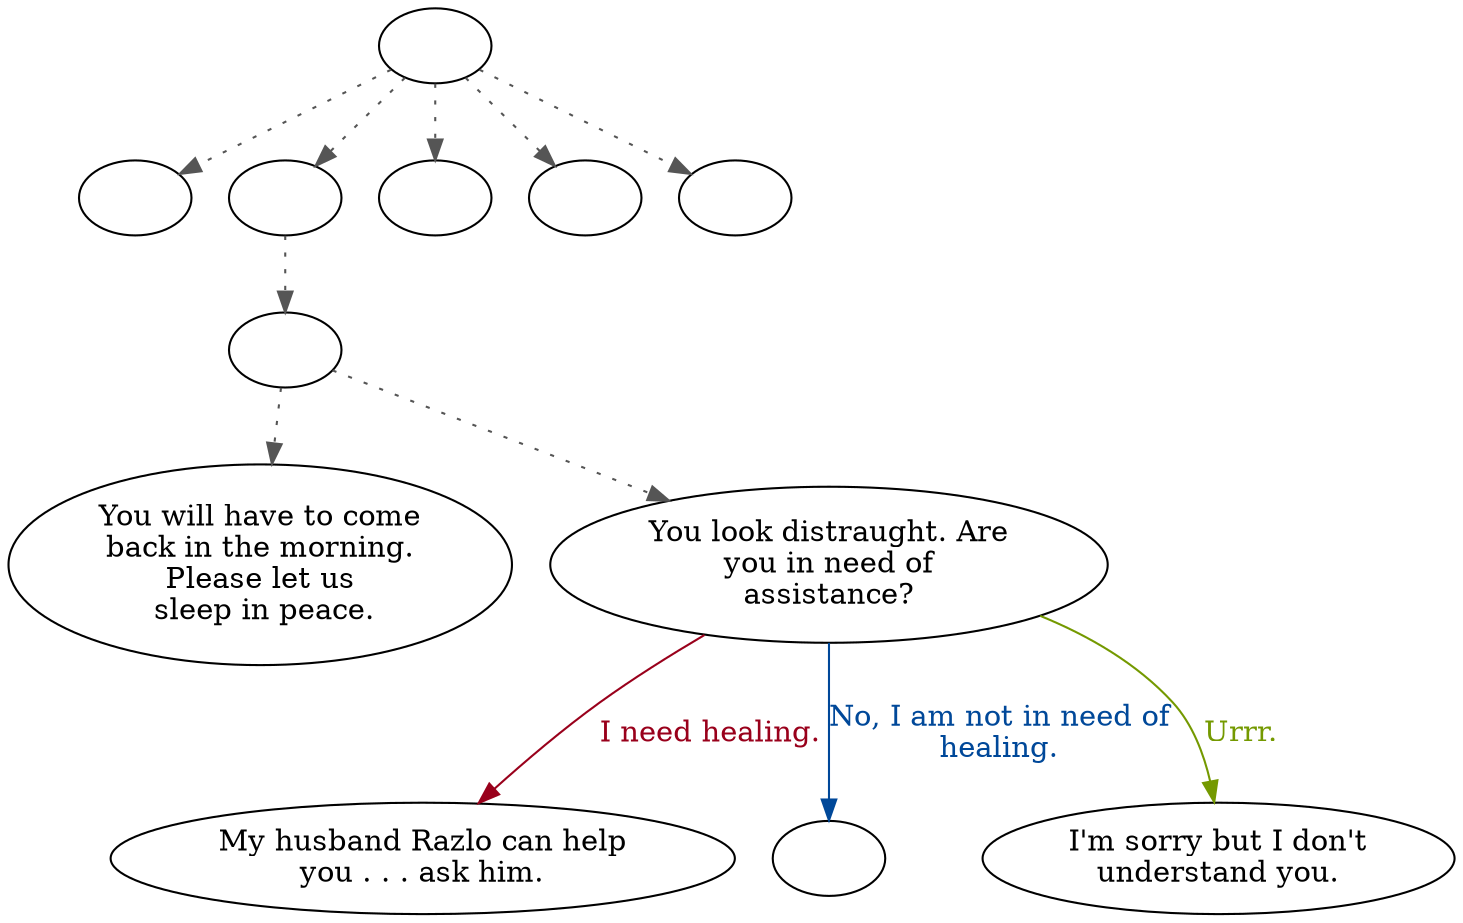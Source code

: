 digraph WIFE {
  "start" [style=filled       fillcolor="#FFFFFF"       color="#000000"]
  "start" -> "critter_p_proc" [style=dotted color="#555555"]
  "start" -> "talk_p_proc" [style=dotted color="#555555"]
  "start" -> "pickup_p_proc" [style=dotted color="#555555"]
  "start" -> "destroy_p_proc" [style=dotted color="#555555"]
  "start" -> "damage_p_proc" [style=dotted color="#555555"]
  "start" [label=""]
  "do_dialogue" [style=filled       fillcolor="#FFFFFF"       color="#000000"]
  "do_dialogue" -> "Wife00n" [style=dotted color="#555555"]
  "do_dialogue" -> "Wife01" [style=dotted color="#555555"]
  "do_dialogue" [label=""]
  "Wife01" [style=filled       fillcolor="#FFFFFF"       color="#000000"]
  "Wife01" [label="You look distraught. Are\nyou in need of\nassistance?"]
  "Wife01" -> "Wife02" [label="I need healing." color="#99001B" fontcolor="#99001B"]
  "Wife01" -> "WifeEnd" [label="No, I am not in need of\nhealing." color="#004899" fontcolor="#004899"]
  "Wife01" -> "Wife03" [label="Urrr." color="#749900" fontcolor="#749900"]
  "Wife02" [style=filled       fillcolor="#FFFFFF"       color="#000000"]
  "Wife02" [label="My husband Razlo can help\nyou . . . ask him."]
  "Wife03" [style=filled       fillcolor="#FFFFFF"       color="#000000"]
  "Wife03" [label="I'm sorry but I don't\nunderstand you."]
  "Wife00n" [style=filled       fillcolor="#FFFFFF"       color="#000000"]
  "Wife00n" [label="You will have to come\nback in the morning.\nPlease let us\n sleep in peace."]
  "WifeEnd" [style=filled       fillcolor="#FFFFFF"       color="#000000"]
  "WifeEnd" [label=""]
  "critter_p_proc" [style=filled       fillcolor="#FFFFFF"       color="#000000"]
  "critter_p_proc" [label=""]
  "talk_p_proc" [style=filled       fillcolor="#FFFFFF"       color="#000000"]
  "talk_p_proc" -> "do_dialogue" [style=dotted color="#555555"]
  "talk_p_proc" [label=""]
  "pickup_p_proc" [style=filled       fillcolor="#FFFFFF"       color="#000000"]
  "pickup_p_proc" [label=""]
  "destroy_p_proc" [style=filled       fillcolor="#FFFFFF"       color="#000000"]
  "destroy_p_proc" [label=""]
  "damage_p_proc" [style=filled       fillcolor="#FFFFFF"       color="#000000"]
  "damage_p_proc" [label=""]
}